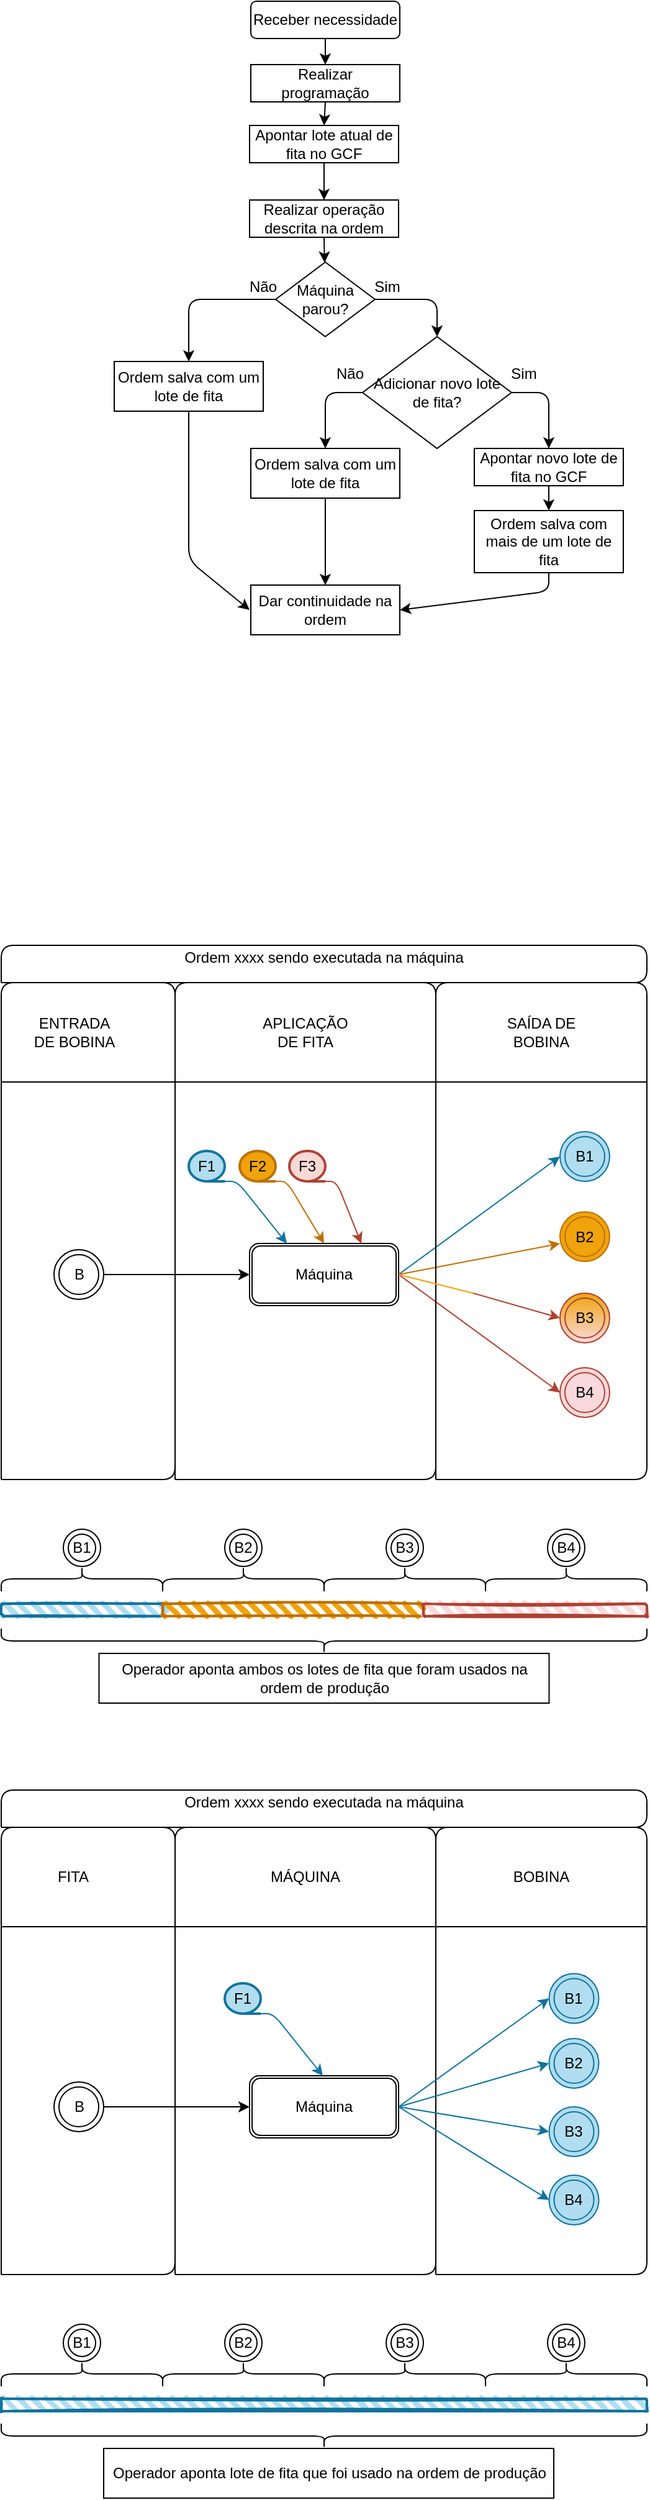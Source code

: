 <mxfile version="15.2.9" type="github">
  <diagram id="92E1bIUMvndrDam6GN1R" name="Page-1">
    <mxGraphModel dx="981" dy="1717" grid="1" gridSize="10" guides="1" tooltips="1" connect="1" arrows="1" fold="1" page="1" pageScale="1" pageWidth="827" pageHeight="1169" math="0" shadow="0">
      <root>
        <mxCell id="0" />
        <mxCell id="1" parent="0" />
        <mxCell id="3M2WJjGJP81ppkCAJXcm-3" value="Máquina" style="shape=ext;double=1;rounded=1;whiteSpace=wrap;html=1;" vertex="1" parent="1">
          <mxGeometry x="340" y="-110" width="120" height="50" as="geometry" />
        </mxCell>
        <mxCell id="3M2WJjGJP81ppkCAJXcm-5" value="" style="endArrow=classic;html=1;exitX=1;exitY=0.5;exitDx=0;exitDy=0;entryX=0;entryY=0.5;entryDx=0;entryDy=0;" edge="1" parent="1" source="3M2WJjGJP81ppkCAJXcm-95" target="3M2WJjGJP81ppkCAJXcm-3">
          <mxGeometry width="50" height="50" relative="1" as="geometry">
            <mxPoint x="240" y="-85" as="sourcePoint" />
            <mxPoint x="350" y="-75" as="targetPoint" />
          </mxGeometry>
        </mxCell>
        <mxCell id="3M2WJjGJP81ppkCAJXcm-6" value="" style="endArrow=classic;html=1;exitX=1;exitY=0.5;exitDx=0;exitDy=0;entryX=0;entryY=0.5;entryDx=0;entryDy=0;entryPerimeter=0;strokeColor=#10739E;" edge="1" parent="1" source="3M2WJjGJP81ppkCAJXcm-3">
          <mxGeometry width="50" height="50" relative="1" as="geometry">
            <mxPoint x="510" y="10" as="sourcePoint" />
            <mxPoint x="590" y="-180" as="targetPoint" />
          </mxGeometry>
        </mxCell>
        <mxCell id="3M2WJjGJP81ppkCAJXcm-7" value="" style="endArrow=classic;html=1;entryX=0;entryY=0.5;entryDx=0;entryDy=0;entryPerimeter=0;strokeColor=#AE4132;" edge="1" parent="1">
          <mxGeometry width="50" height="50" relative="1" as="geometry">
            <mxPoint x="520" y="-70" as="sourcePoint" />
            <mxPoint x="590" y="-50.0" as="targetPoint" />
          </mxGeometry>
        </mxCell>
        <mxCell id="3M2WJjGJP81ppkCAJXcm-8" value="" style="endArrow=classic;html=1;exitX=1;exitY=0.5;exitDx=0;exitDy=0;entryX=0;entryY=0.5;entryDx=0;entryDy=0;entryPerimeter=0;strokeColor=#BD7000;" edge="1" parent="1" source="3M2WJjGJP81ppkCAJXcm-3">
          <mxGeometry width="50" height="50" relative="1" as="geometry">
            <mxPoint x="480" y="-65" as="sourcePoint" />
            <mxPoint x="590" y="-110.0" as="targetPoint" />
          </mxGeometry>
        </mxCell>
        <mxCell id="3M2WJjGJP81ppkCAJXcm-9" value="" style="endArrow=classic;html=1;exitX=1;exitY=0.5;exitDx=0;exitDy=0;entryX=0;entryY=0.5;entryDx=0;entryDy=0;entryPerimeter=0;strokeColor=#AE4132;" edge="1" parent="1" source="3M2WJjGJP81ppkCAJXcm-3">
          <mxGeometry width="50" height="50" relative="1" as="geometry">
            <mxPoint x="490" y="-55" as="sourcePoint" />
            <mxPoint x="590" y="10.0" as="targetPoint" />
          </mxGeometry>
        </mxCell>
        <mxCell id="3M2WJjGJP81ppkCAJXcm-12" value="" style="endArrow=none;html=1;" edge="1" parent="1">
          <mxGeometry width="50" height="50" relative="1" as="geometry">
            <mxPoint x="140" y="80.0" as="sourcePoint" />
            <mxPoint x="140" y="80.0" as="targetPoint" />
            <Array as="points">
              <mxPoint x="140" y="-320" />
              <mxPoint x="280" y="-320" />
              <mxPoint x="280" y="80" />
            </Array>
          </mxGeometry>
        </mxCell>
        <mxCell id="3M2WJjGJP81ppkCAJXcm-13" value="" style="endArrow=none;html=1;" edge="1" parent="1">
          <mxGeometry width="50" height="50" relative="1" as="geometry">
            <mxPoint x="280" y="80.0" as="sourcePoint" />
            <mxPoint x="280" y="80.0" as="targetPoint" />
            <Array as="points">
              <mxPoint x="280" y="-320" />
              <mxPoint x="490" y="-320" />
              <mxPoint x="490" y="80" />
            </Array>
          </mxGeometry>
        </mxCell>
        <mxCell id="3M2WJjGJP81ppkCAJXcm-14" value="" style="endArrow=none;html=1;" edge="1" parent="1">
          <mxGeometry width="50" height="50" relative="1" as="geometry">
            <mxPoint x="490" y="80.0" as="sourcePoint" />
            <mxPoint x="490" y="80.0" as="targetPoint" />
            <Array as="points">
              <mxPoint x="490" y="-320" />
              <mxPoint x="660" y="-320" />
              <mxPoint x="660" y="80" />
            </Array>
          </mxGeometry>
        </mxCell>
        <mxCell id="3M2WJjGJP81ppkCAJXcm-15" value="" style="endArrow=none;html=1;" edge="1" parent="1">
          <mxGeometry width="50" height="50" relative="1" as="geometry">
            <mxPoint x="140" y="-240" as="sourcePoint" />
            <mxPoint x="660" y="-240" as="targetPoint" />
          </mxGeometry>
        </mxCell>
        <mxCell id="3M2WJjGJP81ppkCAJXcm-16" value="ENTRADA DE BOBINA" style="text;html=1;strokeColor=none;fillColor=none;align=center;verticalAlign=middle;whiteSpace=wrap;rounded=0;" vertex="1" parent="1">
          <mxGeometry x="163" y="-290" width="72" height="20" as="geometry" />
        </mxCell>
        <mxCell id="3M2WJjGJP81ppkCAJXcm-17" value="APLICAÇÃO DE FITA" style="text;html=1;strokeColor=none;fillColor=none;align=center;verticalAlign=middle;whiteSpace=wrap;rounded=0;" vertex="1" parent="1">
          <mxGeometry x="350" y="-290" width="70" height="20" as="geometry" />
        </mxCell>
        <mxCell id="3M2WJjGJP81ppkCAJXcm-18" value="SAÍDA DE BOBINA" style="text;html=1;strokeColor=none;fillColor=none;align=center;verticalAlign=middle;whiteSpace=wrap;rounded=0;" vertex="1" parent="1">
          <mxGeometry x="540" y="-290" width="70" height="20" as="geometry" />
        </mxCell>
        <mxCell id="3M2WJjGJP81ppkCAJXcm-19" value="B1" style="ellipse;shape=doubleEllipse;whiteSpace=wrap;html=1;aspect=fixed;fillColor=#b1ddf0;strokeColor=#10739e;" vertex="1" parent="1">
          <mxGeometry x="590" y="-200" width="40" height="40" as="geometry" />
        </mxCell>
        <mxCell id="3M2WJjGJP81ppkCAJXcm-20" value="B2" style="ellipse;shape=doubleEllipse;whiteSpace=wrap;html=1;aspect=fixed;fillColor=#F0A30A;strokeColor=#BD7000;" vertex="1" parent="1">
          <mxGeometry x="590" y="-135.5" width="40" height="40" as="geometry" />
        </mxCell>
        <mxCell id="3M2WJjGJP81ppkCAJXcm-21" value="B3" style="ellipse;shape=doubleEllipse;whiteSpace=wrap;html=1;aspect=fixed;fillColor=#F0A30A;strokeColor=#AE4132;gradientDirection=south;strokeWidth=1;gradientColor=#FAD9DC;perimeterSpacing=0;" vertex="1" parent="1">
          <mxGeometry x="590" y="-70" width="40" height="40" as="geometry" />
        </mxCell>
        <mxCell id="3M2WJjGJP81ppkCAJXcm-22" value="B4" style="ellipse;shape=doubleEllipse;whiteSpace=wrap;html=1;aspect=fixed;fillColor=#FAD9DC;strokeColor=#AE4132;" vertex="1" parent="1">
          <mxGeometry x="590" y="-10" width="40" height="40" as="geometry" />
        </mxCell>
        <mxCell id="3M2WJjGJP81ppkCAJXcm-23" value="" style="shape=curlyBracket;whiteSpace=wrap;html=1;rounded=1;direction=south;" vertex="1" parent="1">
          <mxGeometry x="140" y="150" width="130" height="20" as="geometry" />
        </mxCell>
        <mxCell id="3M2WJjGJP81ppkCAJXcm-24" value="" style="shape=curlyBracket;whiteSpace=wrap;html=1;rounded=1;direction=south;" vertex="1" parent="1">
          <mxGeometry x="270" y="150" width="130" height="20" as="geometry" />
        </mxCell>
        <mxCell id="3M2WJjGJP81ppkCAJXcm-25" value="" style="shape=curlyBracket;whiteSpace=wrap;html=1;rounded=1;direction=south;" vertex="1" parent="1">
          <mxGeometry x="400" y="150" width="130" height="20" as="geometry" />
        </mxCell>
        <mxCell id="3M2WJjGJP81ppkCAJXcm-26" value="" style="shape=curlyBracket;whiteSpace=wrap;html=1;rounded=1;direction=south;" vertex="1" parent="1">
          <mxGeometry x="530" y="150" width="130" height="20" as="geometry" />
        </mxCell>
        <mxCell id="3M2WJjGJP81ppkCAJXcm-27" value="B1" style="ellipse;shape=doubleEllipse;whiteSpace=wrap;html=1;aspect=fixed;" vertex="1" parent="1">
          <mxGeometry x="190" y="120" width="30" height="30" as="geometry" />
        </mxCell>
        <mxCell id="3M2WJjGJP81ppkCAJXcm-28" value="B2" style="ellipse;shape=doubleEllipse;whiteSpace=wrap;html=1;aspect=fixed;" vertex="1" parent="1">
          <mxGeometry x="320" y="120" width="30" height="30" as="geometry" />
        </mxCell>
        <mxCell id="3M2WJjGJP81ppkCAJXcm-29" value="B3" style="ellipse;shape=doubleEllipse;whiteSpace=wrap;html=1;aspect=fixed;" vertex="1" parent="1">
          <mxGeometry x="450" y="120" width="30" height="30" as="geometry" />
        </mxCell>
        <mxCell id="3M2WJjGJP81ppkCAJXcm-30" value="B4" style="ellipse;shape=doubleEllipse;whiteSpace=wrap;html=1;aspect=fixed;" vertex="1" parent="1">
          <mxGeometry x="580" y="120" width="30" height="30" as="geometry" />
        </mxCell>
        <mxCell id="3M2WJjGJP81ppkCAJXcm-31" value="" style="rounded=1;whiteSpace=wrap;html=1;strokeWidth=2;fillWeight=4;hachureGap=8;hachureAngle=45;fillColor=#B1DDF0;sketch=1;strokeColor=#10739E;" vertex="1" parent="1">
          <mxGeometry x="140" y="180" width="130" height="10" as="geometry" />
        </mxCell>
        <mxCell id="3M2WJjGJP81ppkCAJXcm-32" value="" style="rounded=1;whiteSpace=wrap;html=1;strokeWidth=2;fillWeight=4;hachureGap=8;hachureAngle=45;fillColor=#F0A30A;sketch=1;strokeColor=#BD7000;" vertex="1" parent="1">
          <mxGeometry x="270" y="180" width="210" height="10" as="geometry" />
        </mxCell>
        <mxCell id="3M2WJjGJP81ppkCAJXcm-33" value="" style="endArrow=none;html=1;" edge="1" parent="1">
          <mxGeometry width="50" height="50" relative="1" as="geometry">
            <mxPoint x="140" y="-320" as="sourcePoint" />
            <mxPoint x="140" y="-320" as="targetPoint" />
            <Array as="points">
              <mxPoint x="140" y="-350" />
              <mxPoint x="660" y="-350" />
              <mxPoint x="660" y="-320" />
            </Array>
          </mxGeometry>
        </mxCell>
        <mxCell id="3M2WJjGJP81ppkCAJXcm-34" value="Ordem xxxx sendo executada na máquina" style="text;html=1;strokeColor=none;fillColor=none;align=center;verticalAlign=middle;whiteSpace=wrap;rounded=0;" vertex="1" parent="1">
          <mxGeometry x="275" y="-350" width="250" height="20" as="geometry" />
        </mxCell>
        <mxCell id="3M2WJjGJP81ppkCAJXcm-35" value="" style="shape=curlyBracket;whiteSpace=wrap;html=1;rounded=1;flipH=1;strokeColor=#000000;strokeWidth=1;gradientDirection=south;direction=north;fillColor=#000000;" vertex="1" parent="1">
          <mxGeometry x="140" y="200" width="520" height="20" as="geometry" />
        </mxCell>
        <mxCell id="3M2WJjGJP81ppkCAJXcm-36" value="Operador aponta ambos os lotes de fita que foram usados na ordem de produção" style="rounded=0;whiteSpace=wrap;html=1;strokeColor=#000000;strokeWidth=1;fillColor=#FFFFFF;gradientColor=none;gradientDirection=south;" vertex="1" parent="1">
          <mxGeometry x="218.75" y="220" width="362.5" height="40" as="geometry" />
        </mxCell>
        <mxCell id="3M2WJjGJP81ppkCAJXcm-45" value="" style="endArrow=none;html=1;" edge="1" parent="1">
          <mxGeometry width="50" height="50" relative="1" as="geometry">
            <mxPoint x="140" y="720" as="sourcePoint" />
            <mxPoint x="140" y="720" as="targetPoint" />
            <Array as="points">
              <mxPoint x="140" y="360" />
              <mxPoint x="280" y="360" />
              <mxPoint x="280" y="720" />
            </Array>
          </mxGeometry>
        </mxCell>
        <mxCell id="3M2WJjGJP81ppkCAJXcm-46" value="" style="endArrow=none;html=1;" edge="1" parent="1">
          <mxGeometry width="50" height="50" relative="1" as="geometry">
            <mxPoint x="280" y="720" as="sourcePoint" />
            <mxPoint x="280" y="720" as="targetPoint" />
            <Array as="points">
              <mxPoint x="280" y="360" />
              <mxPoint x="490" y="360" />
              <mxPoint x="490" y="720" />
            </Array>
          </mxGeometry>
        </mxCell>
        <mxCell id="3M2WJjGJP81ppkCAJXcm-47" value="" style="endArrow=none;html=1;" edge="1" parent="1">
          <mxGeometry width="50" height="50" relative="1" as="geometry">
            <mxPoint x="490" y="720" as="sourcePoint" />
            <mxPoint x="490" y="720" as="targetPoint" />
            <Array as="points">
              <mxPoint x="490" y="360" />
              <mxPoint x="660" y="360" />
              <mxPoint x="660" y="720" />
            </Array>
          </mxGeometry>
        </mxCell>
        <mxCell id="3M2WJjGJP81ppkCAJXcm-48" value="" style="endArrow=none;html=1;" edge="1" parent="1">
          <mxGeometry width="50" height="50" relative="1" as="geometry">
            <mxPoint x="140" y="440" as="sourcePoint" />
            <mxPoint x="660" y="440" as="targetPoint" />
          </mxGeometry>
        </mxCell>
        <mxCell id="3M2WJjGJP81ppkCAJXcm-49" value="FITA" style="text;html=1;strokeColor=none;fillColor=none;align=center;verticalAlign=middle;whiteSpace=wrap;rounded=0;" vertex="1" parent="1">
          <mxGeometry x="161" y="390" width="74" height="20" as="geometry" />
        </mxCell>
        <mxCell id="3M2WJjGJP81ppkCAJXcm-50" value="MÁQUINA" style="text;html=1;strokeColor=none;fillColor=none;align=center;verticalAlign=middle;whiteSpace=wrap;rounded=0;" vertex="1" parent="1">
          <mxGeometry x="350" y="390" width="70" height="20" as="geometry" />
        </mxCell>
        <mxCell id="3M2WJjGJP81ppkCAJXcm-51" value="BOBINA" style="text;html=1;strokeColor=none;fillColor=none;align=center;verticalAlign=middle;whiteSpace=wrap;rounded=0;" vertex="1" parent="1">
          <mxGeometry x="540" y="390" width="70" height="20" as="geometry" />
        </mxCell>
        <mxCell id="3M2WJjGJP81ppkCAJXcm-61" value="" style="rounded=1;whiteSpace=wrap;html=1;strokeWidth=2;fillWeight=4;hachureGap=8;hachureAngle=45;fillColor=#B1DDF0;sketch=1;strokeColor=#10739E;" vertex="1" parent="1">
          <mxGeometry x="140" y="820" width="520" height="10" as="geometry" />
        </mxCell>
        <mxCell id="3M2WJjGJP81ppkCAJXcm-62" value="" style="endArrow=none;html=1;" edge="1" parent="1">
          <mxGeometry width="50" height="50" relative="1" as="geometry">
            <mxPoint x="140" y="360" as="sourcePoint" />
            <mxPoint x="140" y="360" as="targetPoint" />
            <Array as="points">
              <mxPoint x="140" y="330" />
              <mxPoint x="660" y="330" />
              <mxPoint x="660" y="360" />
            </Array>
          </mxGeometry>
        </mxCell>
        <mxCell id="3M2WJjGJP81ppkCAJXcm-63" value="Ordem xxxx sendo executada na máquina" style="text;html=1;strokeColor=none;fillColor=none;align=center;verticalAlign=middle;whiteSpace=wrap;rounded=0;" vertex="1" parent="1">
          <mxGeometry x="275" y="330" width="250" height="20" as="geometry" />
        </mxCell>
        <mxCell id="3M2WJjGJP81ppkCAJXcm-64" value="" style="shape=curlyBracket;whiteSpace=wrap;html=1;rounded=1;flipH=1;strokeColor=#000000;strokeWidth=1;gradientDirection=south;direction=north;fillColor=#000000;" vertex="1" parent="1">
          <mxGeometry x="140" y="840" width="520" height="20" as="geometry" />
        </mxCell>
        <mxCell id="3M2WJjGJP81ppkCAJXcm-65" value="Operador aponta lote de fita que foi usado na ordem de produção" style="rounded=0;whiteSpace=wrap;html=1;strokeColor=#000000;strokeWidth=1;fillColor=#FFFFFF;gradientColor=none;gradientDirection=south;" vertex="1" parent="1">
          <mxGeometry x="222.5" y="860" width="362.5" height="40" as="geometry" />
        </mxCell>
        <mxCell id="3M2WJjGJP81ppkCAJXcm-66" value="Receber necessidade" style="rounded=1;whiteSpace=wrap;html=1;" vertex="1" parent="1">
          <mxGeometry x="341" y="-1110" width="120" height="30" as="geometry" />
        </mxCell>
        <mxCell id="3M2WJjGJP81ppkCAJXcm-67" value="Realizar programação" style="rounded=0;whiteSpace=wrap;html=1;" vertex="1" parent="1">
          <mxGeometry x="341" y="-1059" width="120" height="30" as="geometry" />
        </mxCell>
        <mxCell id="3M2WJjGJP81ppkCAJXcm-68" value="Realizar operação descrita na ordem" style="rounded=0;whiteSpace=wrap;html=1;" vertex="1" parent="1">
          <mxGeometry x="340" y="-950" width="120" height="30" as="geometry" />
        </mxCell>
        <mxCell id="3M2WJjGJP81ppkCAJXcm-69" value="" style="endArrow=classic;html=1;exitX=0.5;exitY=1;exitDx=0;exitDy=0;entryX=0.5;entryY=0;entryDx=0;entryDy=0;entryPerimeter=0;" edge="1" parent="1" source="3M2WJjGJP81ppkCAJXcm-66" target="3M2WJjGJP81ppkCAJXcm-67">
          <mxGeometry width="50" height="50" relative="1" as="geometry">
            <mxPoint x="404.75" y="-660" as="sourcePoint" />
            <mxPoint x="404.75" y="-1060" as="targetPoint" />
          </mxGeometry>
        </mxCell>
        <mxCell id="3M2WJjGJP81ppkCAJXcm-70" value="" style="endArrow=classic;html=1;exitX=0.5;exitY=1;exitDx=0;exitDy=0;entryX=0.5;entryY=0;entryDx=0;entryDy=0;" edge="1" parent="1" source="3M2WJjGJP81ppkCAJXcm-67" target="3M2WJjGJP81ppkCAJXcm-91">
          <mxGeometry width="50" height="50" relative="1" as="geometry">
            <mxPoint x="413.75" y="-1060" as="sourcePoint" />
            <mxPoint x="403.75" y="-1010" as="targetPoint" />
          </mxGeometry>
        </mxCell>
        <mxCell id="3M2WJjGJP81ppkCAJXcm-71" value="" style="endArrow=classic;html=1;entryX=0.5;entryY=0;entryDx=0;entryDy=0;exitX=0.5;exitY=1;exitDx=0;exitDy=0;" edge="1" parent="1" source="3M2WJjGJP81ppkCAJXcm-91" target="3M2WJjGJP81ppkCAJXcm-68">
          <mxGeometry width="50" height="50" relative="1" as="geometry">
            <mxPoint x="400" y="-980" as="sourcePoint" />
            <mxPoint x="403.75" y="-950" as="targetPoint" />
          </mxGeometry>
        </mxCell>
        <mxCell id="3M2WJjGJP81ppkCAJXcm-72" value="Máquina parou?" style="rhombus;whiteSpace=wrap;html=1;" vertex="1" parent="1">
          <mxGeometry x="361" y="-900" width="80" height="60" as="geometry" />
        </mxCell>
        <mxCell id="3M2WJjGJP81ppkCAJXcm-73" value="" style="endArrow=classic;html=1;exitX=1;exitY=0.5;exitDx=0;exitDy=0;entryX=0.5;entryY=0;entryDx=0;entryDy=0;" edge="1" parent="1" source="3M2WJjGJP81ppkCAJXcm-72" target="3M2WJjGJP81ppkCAJXcm-77">
          <mxGeometry width="50" height="50" relative="1" as="geometry">
            <mxPoint x="61" y="-880" as="sourcePoint" />
            <mxPoint x="471" y="-780" as="targetPoint" />
            <Array as="points">
              <mxPoint x="491" y="-870" />
            </Array>
          </mxGeometry>
        </mxCell>
        <mxCell id="3M2WJjGJP81ppkCAJXcm-74" value="" style="endArrow=classic;html=1;exitX=0;exitY=0.5;exitDx=0;exitDy=0;entryX=0.5;entryY=0;entryDx=0;entryDy=0;" edge="1" parent="1" source="3M2WJjGJP81ppkCAJXcm-72" target="3M2WJjGJP81ppkCAJXcm-83">
          <mxGeometry width="50" height="50" relative="1" as="geometry">
            <mxPoint x="61" y="-880" as="sourcePoint" />
            <mxPoint x="320" y="-843" as="targetPoint" />
            <Array as="points">
              <mxPoint x="291" y="-870" />
            </Array>
          </mxGeometry>
        </mxCell>
        <mxCell id="3M2WJjGJP81ppkCAJXcm-75" value="Sim" style="text;html=1;strokeColor=none;fillColor=none;align=center;verticalAlign=middle;whiteSpace=wrap;rounded=0;" vertex="1" parent="1">
          <mxGeometry x="431" y="-890" width="40" height="20" as="geometry" />
        </mxCell>
        <mxCell id="3M2WJjGJP81ppkCAJXcm-76" value="Não" style="text;html=1;strokeColor=none;fillColor=none;align=center;verticalAlign=middle;whiteSpace=wrap;rounded=0;" vertex="1" parent="1">
          <mxGeometry x="331" y="-890" width="40" height="20" as="geometry" />
        </mxCell>
        <mxCell id="3M2WJjGJP81ppkCAJXcm-77" value="Adicionar novo lote de fita?" style="rhombus;whiteSpace=wrap;html=1;" vertex="1" parent="1">
          <mxGeometry x="431" y="-840" width="120" height="90" as="geometry" />
        </mxCell>
        <mxCell id="3M2WJjGJP81ppkCAJXcm-78" value="" style="endArrow=classic;html=1;exitX=0;exitY=0.5;exitDx=0;exitDy=0;entryX=0.5;entryY=0;entryDx=0;entryDy=0;" edge="1" parent="1" source="3M2WJjGJP81ppkCAJXcm-77" target="3M2WJjGJP81ppkCAJXcm-84">
          <mxGeometry width="50" height="50" relative="1" as="geometry">
            <mxPoint x="131" y="-860" as="sourcePoint" />
            <mxPoint x="391" y="-720" as="targetPoint" />
            <Array as="points">
              <mxPoint x="401" y="-795" />
            </Array>
          </mxGeometry>
        </mxCell>
        <mxCell id="3M2WJjGJP81ppkCAJXcm-79" value="Não" style="text;html=1;strokeColor=none;fillColor=none;align=center;verticalAlign=middle;whiteSpace=wrap;rounded=0;" vertex="1" parent="1">
          <mxGeometry x="401" y="-820" width="40" height="20" as="geometry" />
        </mxCell>
        <mxCell id="3M2WJjGJP81ppkCAJXcm-80" value="" style="endArrow=classic;html=1;exitX=1;exitY=0.5;exitDx=0;exitDy=0;entryX=0.5;entryY=0;entryDx=0;entryDy=0;" edge="1" parent="1" source="3M2WJjGJP81ppkCAJXcm-77" target="3M2WJjGJP81ppkCAJXcm-82">
          <mxGeometry width="50" height="50" relative="1" as="geometry">
            <mxPoint x="131" y="-860" as="sourcePoint" />
            <mxPoint x="551" y="-720" as="targetPoint" />
            <Array as="points">
              <mxPoint x="551" y="-795" />
              <mxPoint x="581" y="-795" />
            </Array>
          </mxGeometry>
        </mxCell>
        <mxCell id="3M2WJjGJP81ppkCAJXcm-81" value="Sim" style="text;html=1;strokeColor=none;fillColor=none;align=center;verticalAlign=middle;whiteSpace=wrap;rounded=0;" vertex="1" parent="1">
          <mxGeometry x="541" y="-820" width="40" height="20" as="geometry" />
        </mxCell>
        <mxCell id="3M2WJjGJP81ppkCAJXcm-82" value="Apontar novo lote de fita no GCF" style="rounded=0;whiteSpace=wrap;html=1;" vertex="1" parent="1">
          <mxGeometry x="521" y="-750" width="120" height="30" as="geometry" />
        </mxCell>
        <mxCell id="3M2WJjGJP81ppkCAJXcm-83" value="Ordem salva com um lote de fita" style="rounded=0;whiteSpace=wrap;html=1;" vertex="1" parent="1">
          <mxGeometry x="231" y="-820" width="120" height="40" as="geometry" />
        </mxCell>
        <mxCell id="3M2WJjGJP81ppkCAJXcm-84" value="Ordem salva com um lote de fita" style="rounded=0;whiteSpace=wrap;html=1;" vertex="1" parent="1">
          <mxGeometry x="341" y="-750" width="120" height="40" as="geometry" />
        </mxCell>
        <mxCell id="3M2WJjGJP81ppkCAJXcm-85" value="" style="endArrow=classic;html=1;exitX=0.5;exitY=1;exitDx=0;exitDy=0;entryX=0.5;entryY=0;entryDx=0;entryDy=0;" edge="1" parent="1" source="3M2WJjGJP81ppkCAJXcm-82" target="3M2WJjGJP81ppkCAJXcm-86">
          <mxGeometry width="50" height="50" relative="1" as="geometry">
            <mxPoint x="111" y="-800" as="sourcePoint" />
            <mxPoint x="551" y="-690" as="targetPoint" />
          </mxGeometry>
        </mxCell>
        <mxCell id="3M2WJjGJP81ppkCAJXcm-86" value="Ordem salva com mais de um lote de fita" style="rounded=0;whiteSpace=wrap;html=1;" vertex="1" parent="1">
          <mxGeometry x="521" y="-700" width="120" height="50" as="geometry" />
        </mxCell>
        <mxCell id="3M2WJjGJP81ppkCAJXcm-87" value="" style="endArrow=classic;html=1;exitX=0.5;exitY=1;exitDx=0;exitDy=0;" edge="1" parent="1" source="3M2WJjGJP81ppkCAJXcm-68" target="3M2WJjGJP81ppkCAJXcm-72">
          <mxGeometry width="50" height="50" relative="1" as="geometry">
            <mxPoint x="550" y="-730" as="sourcePoint" />
            <mxPoint x="600" y="-780" as="targetPoint" />
          </mxGeometry>
        </mxCell>
        <mxCell id="3M2WJjGJP81ppkCAJXcm-88" value="" style="endArrow=classic;html=1;exitX=0.5;exitY=1;exitDx=0;exitDy=0;" edge="1" parent="1" source="3M2WJjGJP81ppkCAJXcm-83">
          <mxGeometry width="50" height="50" relative="1" as="geometry">
            <mxPoint x="551" y="-690" as="sourcePoint" />
            <mxPoint x="340" y="-620" as="targetPoint" />
            <Array as="points">
              <mxPoint x="291" y="-660" />
            </Array>
          </mxGeometry>
        </mxCell>
        <mxCell id="3M2WJjGJP81ppkCAJXcm-89" value="" style="endArrow=classic;html=1;exitX=0.5;exitY=1;exitDx=0;exitDy=0;entryX=0.5;entryY=0;entryDx=0;entryDy=0;" edge="1" parent="1" source="3M2WJjGJP81ppkCAJXcm-84" target="3M2WJjGJP81ppkCAJXcm-92">
          <mxGeometry width="50" height="50" relative="1" as="geometry">
            <mxPoint x="551" y="-705" as="sourcePoint" />
            <mxPoint x="401" y="-545" as="targetPoint" />
            <Array as="points" />
          </mxGeometry>
        </mxCell>
        <mxCell id="3M2WJjGJP81ppkCAJXcm-90" value="" style="endArrow=classic;html=1;exitX=0.5;exitY=1;exitDx=0;exitDy=0;entryX=1;entryY=0.5;entryDx=0;entryDy=0;" edge="1" parent="1" source="3M2WJjGJP81ppkCAJXcm-86" target="3M2WJjGJP81ppkCAJXcm-92">
          <mxGeometry width="50" height="50" relative="1" as="geometry">
            <mxPoint x="551" y="-715" as="sourcePoint" />
            <mxPoint x="411" y="-545" as="targetPoint" />
            <Array as="points">
              <mxPoint x="581" y="-635" />
            </Array>
          </mxGeometry>
        </mxCell>
        <mxCell id="3M2WJjGJP81ppkCAJXcm-91" value="Apontar lote atual de fita no GCF" style="rounded=0;whiteSpace=wrap;html=1;" vertex="1" parent="1">
          <mxGeometry x="340" y="-1010" width="120" height="30" as="geometry" />
        </mxCell>
        <mxCell id="3M2WJjGJP81ppkCAJXcm-92" value="Dar continuidade na ordem" style="rounded=0;whiteSpace=wrap;html=1;" vertex="1" parent="1">
          <mxGeometry x="341" y="-640" width="120" height="40" as="geometry" />
        </mxCell>
        <mxCell id="3M2WJjGJP81ppkCAJXcm-95" value="B" style="ellipse;shape=doubleEllipse;whiteSpace=wrap;html=1;aspect=fixed;" vertex="1" parent="1">
          <mxGeometry x="182.5" y="-105" width="40" height="40" as="geometry" />
        </mxCell>
        <mxCell id="3M2WJjGJP81ppkCAJXcm-97" value="F2" style="strokeWidth=2;html=1;shape=mxgraph.flowchart.sequential_data;whiteSpace=wrap;fillColor=#F0A30A;strokeColor=#BD7000;fontColor=#000000;" vertex="1" parent="1">
          <mxGeometry x="332" y="-184.5" width="29" height="24.5" as="geometry" />
        </mxCell>
        <mxCell id="3M2WJjGJP81ppkCAJXcm-100" value="F3" style="strokeWidth=2;html=1;shape=mxgraph.flowchart.sequential_data;whiteSpace=wrap;fillColor=#fad9d5;strokeColor=#AE4132;" vertex="1" parent="1">
          <mxGeometry x="372" y="-184.5" width="29" height="24.5" as="geometry" />
        </mxCell>
        <mxCell id="3M2WJjGJP81ppkCAJXcm-101" value="F1" style="strokeWidth=2;html=1;shape=mxgraph.flowchart.sequential_data;whiteSpace=wrap;fillColor=#B1DDF0;strokeColor=#10739E;" vertex="1" parent="1">
          <mxGeometry x="291" y="-184.5" width="29" height="24.5" as="geometry" />
        </mxCell>
        <mxCell id="3M2WJjGJP81ppkCAJXcm-104" value="" style="endArrow=classic;html=1;exitX=1;exitY=1;exitDx=0;exitDy=0;exitPerimeter=0;entryX=0.25;entryY=0;entryDx=0;entryDy=0;strokeColor=#10739E;" edge="1" parent="1" source="3M2WJjGJP81ppkCAJXcm-101" target="3M2WJjGJP81ppkCAJXcm-3">
          <mxGeometry width="50" height="50" relative="1" as="geometry">
            <mxPoint x="410" y="-140" as="sourcePoint" />
            <mxPoint x="460" y="-190" as="targetPoint" />
            <Array as="points">
              <mxPoint x="330" y="-160" />
            </Array>
          </mxGeometry>
        </mxCell>
        <mxCell id="3M2WJjGJP81ppkCAJXcm-107" value="" style="endArrow=classic;html=1;exitX=1;exitY=1;exitDx=0;exitDy=0;exitPerimeter=0;entryX=0.5;entryY=0;entryDx=0;entryDy=0;strokeColor=#BD7000;" edge="1" parent="1" source="3M2WJjGJP81ppkCAJXcm-97" target="3M2WJjGJP81ppkCAJXcm-3">
          <mxGeometry width="50" height="50" relative="1" as="geometry">
            <mxPoint x="410" y="-140" as="sourcePoint" />
            <mxPoint x="460" y="-190" as="targetPoint" />
            <Array as="points">
              <mxPoint x="370" y="-160" />
            </Array>
          </mxGeometry>
        </mxCell>
        <mxCell id="3M2WJjGJP81ppkCAJXcm-108" value="" style="endArrow=classic;html=1;entryX=0.75;entryY=0;entryDx=0;entryDy=0;strokeColor=#AE4132;" edge="1" parent="1" target="3M2WJjGJP81ppkCAJXcm-3">
          <mxGeometry width="50" height="50" relative="1" as="geometry">
            <mxPoint x="400" y="-160" as="sourcePoint" />
            <mxPoint x="460" y="-190" as="targetPoint" />
            <Array as="points">
              <mxPoint x="410" y="-160" />
            </Array>
          </mxGeometry>
        </mxCell>
        <mxCell id="3M2WJjGJP81ppkCAJXcm-109" value="" style="endArrow=none;html=1;strokeColor=#F0A30A;exitX=1;exitY=0.5;exitDx=0;exitDy=0;" edge="1" parent="1" source="3M2WJjGJP81ppkCAJXcm-3">
          <mxGeometry width="50" height="50" relative="1" as="geometry">
            <mxPoint x="420" y="-100" as="sourcePoint" />
            <mxPoint x="520" y="-70" as="targetPoint" />
          </mxGeometry>
        </mxCell>
        <mxCell id="3M2WJjGJP81ppkCAJXcm-110" value="" style="rounded=1;whiteSpace=wrap;html=1;strokeWidth=2;fillWeight=4;hachureGap=8;hachureAngle=45;fillColor=#FAD9DC;sketch=1;strokeColor=#AE4132;" vertex="1" parent="1">
          <mxGeometry x="480" y="180" width="180" height="10" as="geometry" />
        </mxCell>
        <mxCell id="3M2WJjGJP81ppkCAJXcm-112" value="Máquina" style="shape=ext;double=1;rounded=1;whiteSpace=wrap;html=1;" vertex="1" parent="1">
          <mxGeometry x="340" y="560" width="120" height="50" as="geometry" />
        </mxCell>
        <mxCell id="3M2WJjGJP81ppkCAJXcm-113" value="" style="endArrow=classic;html=1;exitX=1;exitY=0.5;exitDx=0;exitDy=0;entryX=0;entryY=0.5;entryDx=0;entryDy=0;" edge="1" parent="1" source="3M2WJjGJP81ppkCAJXcm-122" target="3M2WJjGJP81ppkCAJXcm-112">
          <mxGeometry width="50" height="50" relative="1" as="geometry">
            <mxPoint x="240" y="585" as="sourcePoint" />
            <mxPoint x="350" y="595" as="targetPoint" />
          </mxGeometry>
        </mxCell>
        <mxCell id="3M2WJjGJP81ppkCAJXcm-114" value="" style="endArrow=classic;html=1;exitX=1;exitY=0.5;exitDx=0;exitDy=0;strokeColor=#10739E;entryX=0;entryY=0.5;entryDx=0;entryDy=0;" edge="1" parent="1" source="3M2WJjGJP81ppkCAJXcm-112" target="3M2WJjGJP81ppkCAJXcm-118">
          <mxGeometry width="50" height="50" relative="1" as="geometry">
            <mxPoint x="510" y="680" as="sourcePoint" />
            <mxPoint x="580" y="580" as="targetPoint" />
          </mxGeometry>
        </mxCell>
        <mxCell id="3M2WJjGJP81ppkCAJXcm-118" value="B2" style="ellipse;shape=doubleEllipse;whiteSpace=wrap;html=1;aspect=fixed;fillColor=#B1DDF0;strokeColor=#10739E;" vertex="1" parent="1">
          <mxGeometry x="581.25" y="530" width="40" height="40" as="geometry" />
        </mxCell>
        <mxCell id="3M2WJjGJP81ppkCAJXcm-122" value="B" style="ellipse;shape=doubleEllipse;whiteSpace=wrap;html=1;aspect=fixed;" vertex="1" parent="1">
          <mxGeometry x="182.5" y="565" width="40" height="40" as="geometry" />
        </mxCell>
        <mxCell id="3M2WJjGJP81ppkCAJXcm-125" value="F1" style="strokeWidth=2;html=1;shape=mxgraph.flowchart.sequential_data;whiteSpace=wrap;fillColor=#B1DDF0;strokeColor=#10739E;" vertex="1" parent="1">
          <mxGeometry x="320" y="485.5" width="29" height="24.5" as="geometry" />
        </mxCell>
        <mxCell id="3M2WJjGJP81ppkCAJXcm-126" value="" style="endArrow=classic;html=1;exitX=1;exitY=1;exitDx=0;exitDy=0;exitPerimeter=0;entryX=0.25;entryY=0;entryDx=0;entryDy=0;strokeColor=#10739E;" edge="1" parent="1" source="3M2WJjGJP81ppkCAJXcm-125">
          <mxGeometry width="50" height="50" relative="1" as="geometry">
            <mxPoint x="439" y="530" as="sourcePoint" />
            <mxPoint x="399" y="560" as="targetPoint" />
            <Array as="points">
              <mxPoint x="359" y="510" />
            </Array>
          </mxGeometry>
        </mxCell>
        <mxCell id="3M2WJjGJP81ppkCAJXcm-130" value="B1" style="ellipse;shape=doubleEllipse;whiteSpace=wrap;html=1;aspect=fixed;fillColor=#B1DDF0;strokeColor=#10739E;" vertex="1" parent="1">
          <mxGeometry x="581.25" y="477.75" width="40" height="40" as="geometry" />
        </mxCell>
        <mxCell id="3M2WJjGJP81ppkCAJXcm-131" value="B3" style="ellipse;shape=doubleEllipse;whiteSpace=wrap;html=1;aspect=fixed;fillColor=#B1DDF0;strokeColor=#10739E;" vertex="1" parent="1">
          <mxGeometry x="581.25" y="585" width="40" height="40" as="geometry" />
        </mxCell>
        <mxCell id="3M2WJjGJP81ppkCAJXcm-132" value="B4" style="ellipse;shape=doubleEllipse;whiteSpace=wrap;html=1;aspect=fixed;fillColor=#B1DDF0;strokeColor=#10739E;" vertex="1" parent="1">
          <mxGeometry x="581.25" y="640" width="40" height="40" as="geometry" />
        </mxCell>
        <mxCell id="3M2WJjGJP81ppkCAJXcm-133" value="" style="endArrow=classic;html=1;exitX=1;exitY=0.5;exitDx=0;exitDy=0;strokeColor=#10739E;entryX=0;entryY=0.5;entryDx=0;entryDy=0;" edge="1" parent="1" source="3M2WJjGJP81ppkCAJXcm-112" target="3M2WJjGJP81ppkCAJXcm-131">
          <mxGeometry width="50" height="50" relative="1" as="geometry">
            <mxPoint x="470" y="595" as="sourcePoint" />
            <mxPoint x="591.25" y="560" as="targetPoint" />
          </mxGeometry>
        </mxCell>
        <mxCell id="3M2WJjGJP81ppkCAJXcm-134" value="" style="endArrow=classic;html=1;exitX=1;exitY=0.5;exitDx=0;exitDy=0;strokeColor=#10739E;entryX=0;entryY=0.5;entryDx=0;entryDy=0;" edge="1" parent="1" source="3M2WJjGJP81ppkCAJXcm-112" target="3M2WJjGJP81ppkCAJXcm-132">
          <mxGeometry width="50" height="50" relative="1" as="geometry">
            <mxPoint x="480" y="605" as="sourcePoint" />
            <mxPoint x="601.25" y="570" as="targetPoint" />
          </mxGeometry>
        </mxCell>
        <mxCell id="3M2WJjGJP81ppkCAJXcm-135" value="" style="endArrow=classic;html=1;exitX=1;exitY=0.5;exitDx=0;exitDy=0;strokeColor=#10739E;entryX=0;entryY=0.5;entryDx=0;entryDy=0;" edge="1" parent="1" source="3M2WJjGJP81ppkCAJXcm-112" target="3M2WJjGJP81ppkCAJXcm-130">
          <mxGeometry width="50" height="50" relative="1" as="geometry">
            <mxPoint x="490" y="615" as="sourcePoint" />
            <mxPoint x="611.25" y="580" as="targetPoint" />
          </mxGeometry>
        </mxCell>
        <mxCell id="3M2WJjGJP81ppkCAJXcm-136" value="" style="shape=curlyBracket;whiteSpace=wrap;html=1;rounded=1;direction=south;" vertex="1" parent="1">
          <mxGeometry x="140" y="790" width="130" height="20" as="geometry" />
        </mxCell>
        <mxCell id="3M2WJjGJP81ppkCAJXcm-137" value="" style="shape=curlyBracket;whiteSpace=wrap;html=1;rounded=1;direction=south;" vertex="1" parent="1">
          <mxGeometry x="270" y="790" width="130" height="20" as="geometry" />
        </mxCell>
        <mxCell id="3M2WJjGJP81ppkCAJXcm-138" value="" style="shape=curlyBracket;whiteSpace=wrap;html=1;rounded=1;direction=south;" vertex="1" parent="1">
          <mxGeometry x="400" y="790" width="130" height="20" as="geometry" />
        </mxCell>
        <mxCell id="3M2WJjGJP81ppkCAJXcm-139" value="" style="shape=curlyBracket;whiteSpace=wrap;html=1;rounded=1;direction=south;" vertex="1" parent="1">
          <mxGeometry x="530" y="790" width="130" height="20" as="geometry" />
        </mxCell>
        <mxCell id="3M2WJjGJP81ppkCAJXcm-140" value="B1" style="ellipse;shape=doubleEllipse;whiteSpace=wrap;html=1;aspect=fixed;" vertex="1" parent="1">
          <mxGeometry x="190" y="760" width="30" height="30" as="geometry" />
        </mxCell>
        <mxCell id="3M2WJjGJP81ppkCAJXcm-141" value="B2" style="ellipse;shape=doubleEllipse;whiteSpace=wrap;html=1;aspect=fixed;" vertex="1" parent="1">
          <mxGeometry x="320" y="760" width="30" height="30" as="geometry" />
        </mxCell>
        <mxCell id="3M2WJjGJP81ppkCAJXcm-142" value="B3" style="ellipse;shape=doubleEllipse;whiteSpace=wrap;html=1;aspect=fixed;" vertex="1" parent="1">
          <mxGeometry x="450" y="760" width="30" height="30" as="geometry" />
        </mxCell>
        <mxCell id="3M2WJjGJP81ppkCAJXcm-143" value="B4" style="ellipse;shape=doubleEllipse;whiteSpace=wrap;html=1;aspect=fixed;" vertex="1" parent="1">
          <mxGeometry x="580" y="760" width="30" height="30" as="geometry" />
        </mxCell>
      </root>
    </mxGraphModel>
  </diagram>
</mxfile>
